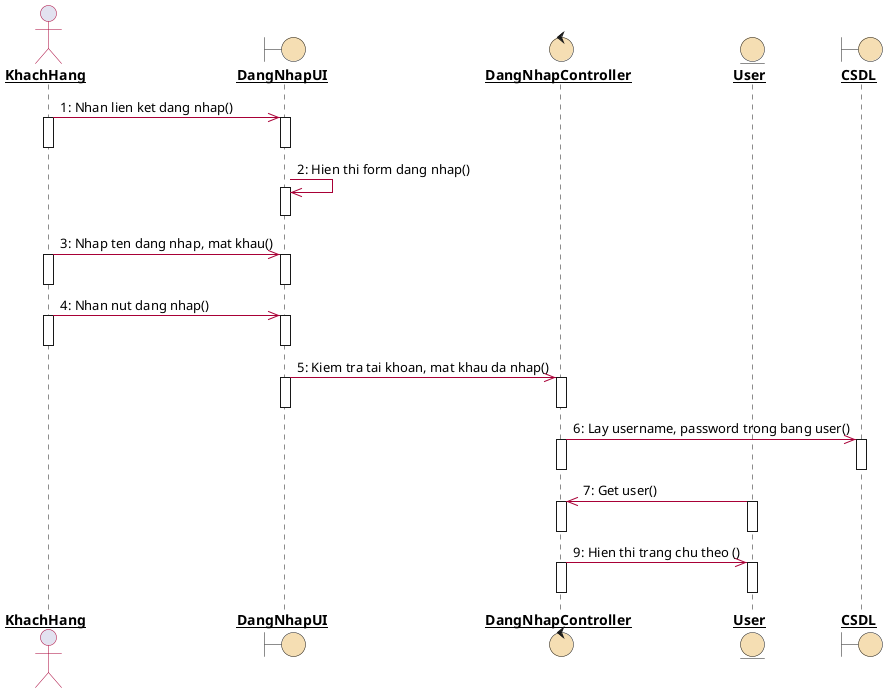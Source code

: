 @startuml

skinparam {
Participant underline
ArrowColor  #A80036


ActorBorderColor #A80036
ActorFontStyle bold


BoundaryFontStyle bold
BoundaryBackgroundColor #Wheat

ControlFontStyle bold
ControlBackgroundColor #Wheat

ControlFontStyle bold
ControlBackgroundColor #Wheat

EntityFontStyle bold
EntityBackgroundColor #Wheat
}

actor KhachHang
boundary    DangNhapUI
control     DangNhapController
entity      User
boundary    CSDL


KhachHang ->> DangNhapUI : 1: Nhan lien ket dang nhap()
activate KhachHang
activate DangNhapUI
deactivate KhachHang
deactivate DangNhapUI

DangNhapUI ->> DangNhapUI  : 2: Hien thi form dang nhap()
activate DangNhapUI
deactivate DangNhapUI



KhachHang ->> DangNhapUI  : 3: Nhap ten dang nhap, mat khau()
activate KhachHang
activate DangNhapUI
deactivate KhachHang
deactivate DangNhapUI

KhachHang ->> DangNhapUI  : 4: Nhan nut dang nhap()
activate KhachHang
activate DangNhapUI
deactivate KhachHang
deactivate DangNhapUI

DangNhapUI ->> DangNhapController  : 5: Kiem tra tai khoan, mat khau da nhap()
activate DangNhapUI
activate DangNhapController
deactivate DangNhapUI
deactivate DangNhapController

'DangNhapController ->> DangNhapUI : 6: Hien thi form xac nhan()
'activate DangNhapController
'activate DangNhapUI
'deactivate DangNhapController
'deactivate DangNhapUI

'KhachHang ->> DangNhapUI : 7: Nhap ma xac nhan()
'activate KhachHang
'activate DangNhapUI
'deactivate KhachHang
'deactivate DangNhapUI


DangNhapController ->> CSDL : 6: Lay username, password trong bang user()
activate DangNhapController
activate CSDL
deactivate DangNhapController
deactivate CSDL

User ->> DangNhapController : 7: Get user()
activate DangNhapController
activate User
deactivate DangNhapController
deactivate User

DangNhapController ->> User : 9: Hien thi trang chu theo ()
activate DangNhapController
activate User
deactivate DangNhapController
deactivate User



@enduml
